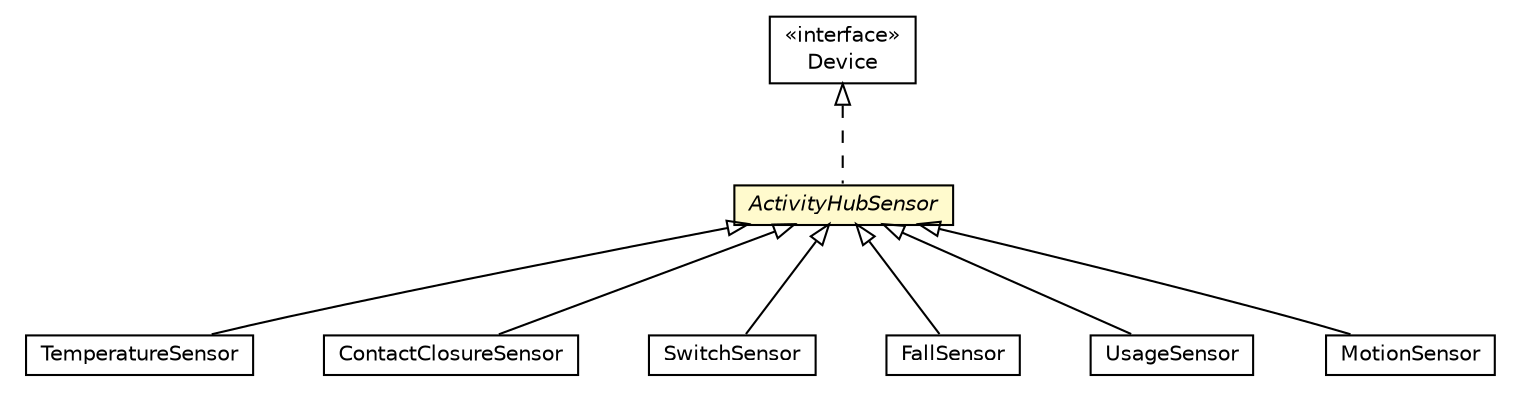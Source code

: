 #!/usr/local/bin/dot
#
# Class diagram 
# Generated by UMLGraph version R5_6-24-gf6e263 (http://www.umlgraph.org/)
#

digraph G {
	edge [fontname="Helvetica",fontsize=10,labelfontname="Helvetica",labelfontsize=10];
	node [fontname="Helvetica",fontsize=10,shape=plaintext];
	nodesep=0.25;
	ranksep=0.5;
	// org.universAAL.lddi.lib.activityhub.devicemodel.TemperatureSensor
	c90844 [label=<<table title="org.universAAL.lddi.lib.activityhub.devicemodel.TemperatureSensor" border="0" cellborder="1" cellspacing="0" cellpadding="2" port="p" href="./TemperatureSensor.html">
		<tr><td><table border="0" cellspacing="0" cellpadding="1">
<tr><td align="center" balign="center"> TemperatureSensor </td></tr>
		</table></td></tr>
		</table>>, URL="./TemperatureSensor.html", fontname="Helvetica", fontcolor="black", fontsize=10.0];
	// org.universAAL.lddi.lib.activityhub.devicemodel.ContactClosureSensor
	c90846 [label=<<table title="org.universAAL.lddi.lib.activityhub.devicemodel.ContactClosureSensor" border="0" cellborder="1" cellspacing="0" cellpadding="2" port="p" href="./ContactClosureSensor.html">
		<tr><td><table border="0" cellspacing="0" cellpadding="1">
<tr><td align="center" balign="center"> ContactClosureSensor </td></tr>
		</table></td></tr>
		</table>>, URL="./ContactClosureSensor.html", fontname="Helvetica", fontcolor="black", fontsize=10.0];
	// org.universAAL.lddi.lib.activityhub.devicemodel.SwitchSensor
	c90847 [label=<<table title="org.universAAL.lddi.lib.activityhub.devicemodel.SwitchSensor" border="0" cellborder="1" cellspacing="0" cellpadding="2" port="p" href="./SwitchSensor.html">
		<tr><td><table border="0" cellspacing="0" cellpadding="1">
<tr><td align="center" balign="center"> SwitchSensor </td></tr>
		</table></td></tr>
		</table>>, URL="./SwitchSensor.html", fontname="Helvetica", fontcolor="black", fontsize=10.0];
	// org.universAAL.lddi.lib.activityhub.devicemodel.FallSensor
	c90848 [label=<<table title="org.universAAL.lddi.lib.activityhub.devicemodel.FallSensor" border="0" cellborder="1" cellspacing="0" cellpadding="2" port="p" href="./FallSensor.html">
		<tr><td><table border="0" cellspacing="0" cellpadding="1">
<tr><td align="center" balign="center"> FallSensor </td></tr>
		</table></td></tr>
		</table>>, URL="./FallSensor.html", fontname="Helvetica", fontcolor="black", fontsize=10.0];
	// org.universAAL.lddi.lib.activityhub.devicemodel.UsageSensor
	c90853 [label=<<table title="org.universAAL.lddi.lib.activityhub.devicemodel.UsageSensor" border="0" cellborder="1" cellspacing="0" cellpadding="2" port="p" href="./UsageSensor.html">
		<tr><td><table border="0" cellspacing="0" cellpadding="1">
<tr><td align="center" balign="center"> UsageSensor </td></tr>
		</table></td></tr>
		</table>>, URL="./UsageSensor.html", fontname="Helvetica", fontcolor="black", fontsize=10.0];
	// org.universAAL.lddi.lib.activityhub.devicemodel.MotionSensor
	c90855 [label=<<table title="org.universAAL.lddi.lib.activityhub.devicemodel.MotionSensor" border="0" cellborder="1" cellspacing="0" cellpadding="2" port="p" href="./MotionSensor.html">
		<tr><td><table border="0" cellspacing="0" cellpadding="1">
<tr><td align="center" balign="center"> MotionSensor </td></tr>
		</table></td></tr>
		</table>>, URL="./MotionSensor.html", fontname="Helvetica", fontcolor="black", fontsize=10.0];
	// org.universAAL.lddi.lib.activityhub.devicemodel.ActivityHubSensor
	c90857 [label=<<table title="org.universAAL.lddi.lib.activityhub.devicemodel.ActivityHubSensor" border="0" cellborder="1" cellspacing="0" cellpadding="2" port="p" bgcolor="lemonChiffon" href="./ActivityHubSensor.html">
		<tr><td><table border="0" cellspacing="0" cellpadding="1">
<tr><td align="center" balign="center"><font face="Helvetica-Oblique"> ActivityHubSensor </font></td></tr>
		</table></td></tr>
		</table>>, URL="./ActivityHubSensor.html", fontname="Helvetica", fontcolor="black", fontsize=10.0];
	//org.universAAL.lddi.lib.activityhub.devicemodel.TemperatureSensor extends org.universAAL.lddi.lib.activityhub.devicemodel.ActivityHubSensor
	c90857:p -> c90844:p [dir=back,arrowtail=empty];
	//org.universAAL.lddi.lib.activityhub.devicemodel.ContactClosureSensor extends org.universAAL.lddi.lib.activityhub.devicemodel.ActivityHubSensor
	c90857:p -> c90846:p [dir=back,arrowtail=empty];
	//org.universAAL.lddi.lib.activityhub.devicemodel.SwitchSensor extends org.universAAL.lddi.lib.activityhub.devicemodel.ActivityHubSensor
	c90857:p -> c90847:p [dir=back,arrowtail=empty];
	//org.universAAL.lddi.lib.activityhub.devicemodel.FallSensor extends org.universAAL.lddi.lib.activityhub.devicemodel.ActivityHubSensor
	c90857:p -> c90848:p [dir=back,arrowtail=empty];
	//org.universAAL.lddi.lib.activityhub.devicemodel.UsageSensor extends org.universAAL.lddi.lib.activityhub.devicemodel.ActivityHubSensor
	c90857:p -> c90853:p [dir=back,arrowtail=empty];
	//org.universAAL.lddi.lib.activityhub.devicemodel.MotionSensor extends org.universAAL.lddi.lib.activityhub.devicemodel.ActivityHubSensor
	c90857:p -> c90855:p [dir=back,arrowtail=empty];
	//org.universAAL.lddi.lib.activityhub.devicemodel.ActivityHubSensor implements org.osgi.service.device.Device
	c91053:p -> c90857:p [dir=back,arrowtail=empty,style=dashed];
	// org.osgi.service.device.Device
	c91053 [label=<<table title="org.osgi.service.device.Device" border="0" cellborder="1" cellspacing="0" cellpadding="2" port="p" href="http://java.sun.com/j2se/1.4.2/docs/api/org/osgi/service/device/Device.html">
		<tr><td><table border="0" cellspacing="0" cellpadding="1">
<tr><td align="center" balign="center"> &#171;interface&#187; </td></tr>
<tr><td align="center" balign="center"> Device </td></tr>
		</table></td></tr>
		</table>>, URL="http://java.sun.com/j2se/1.4.2/docs/api/org/osgi/service/device/Device.html", fontname="Helvetica", fontcolor="black", fontsize=10.0];
}

